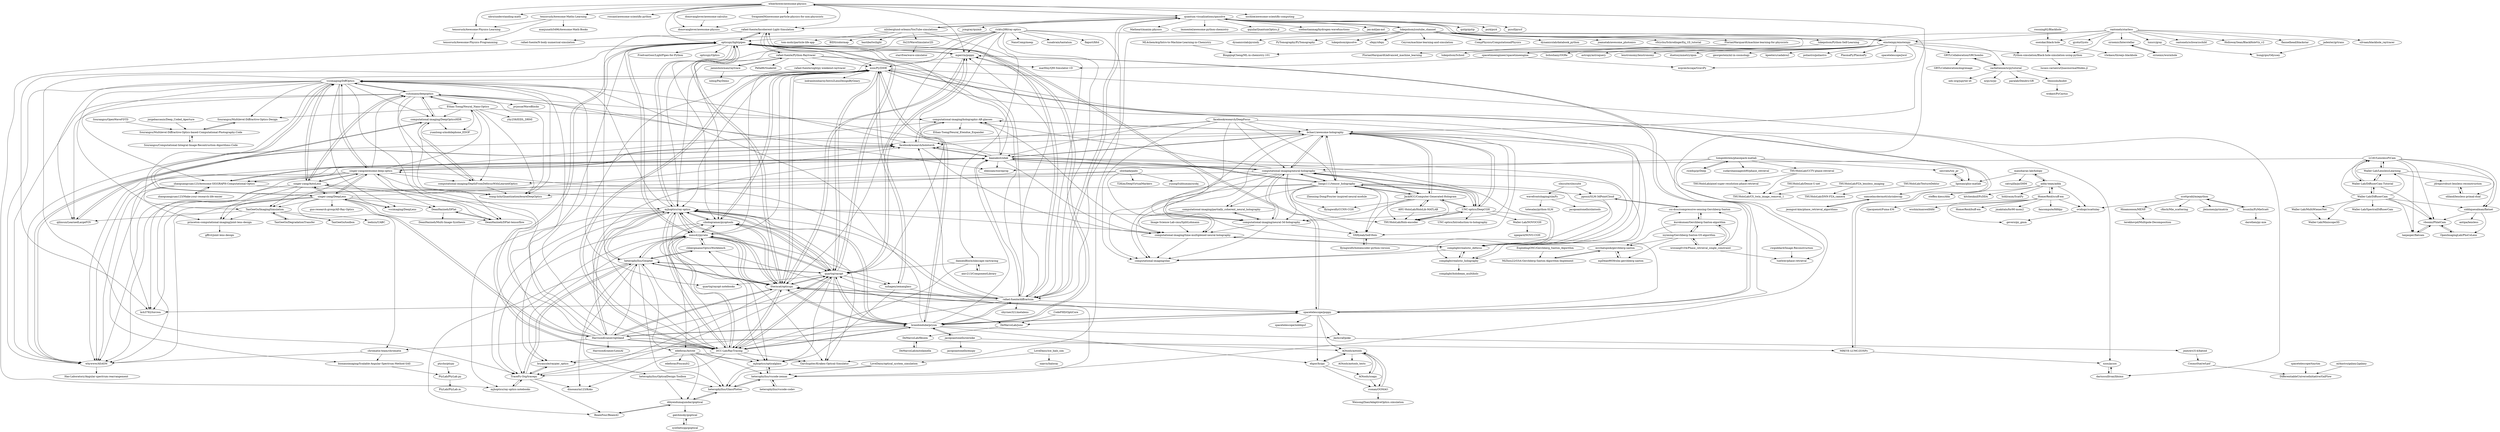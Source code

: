 digraph G {
"wbierbower/awesome-physics" -> "SwapneelM/awesome-particle-physics-for-non-physicists"
"wbierbower/awesome-physics" -> "nschloe/awesome-scientific-computing" ["e"=1]
"wbierbower/awesome-physics" -> "donovanglover/awesome-physics"
"wbierbower/awesome-physics" -> "quantum-visualizations/qmsolve"
"wbierbower/awesome-physics" -> "nbro/understanding-math" ["e"=1]
"wbierbower/awesome-physics" -> "opticspy/lightpipes"
"wbierbower/awesome-physics" -> "rossant/awesome-scientific-python"
"wbierbower/awesome-physics" -> "bchao1/awesome-holography"
"wbierbower/awesome-physics" -> "tensorush/Awesome-Maths-Learning"
"wbierbower/awesome-physics" -> "tensorush/Awesome-Physics-Learning"
"wbierbower/awesome-physics" -> "rafael-fuente/Incoherent-Light-Simulation"
"wbierbower/awesome-physics" -> "mperrin/poppy"
"Waller-Lab/LenslessLearning" -> "LCAV/LenslessPiCam"
"Waller-Lab/LenslessLearning" -> "siddiquesalman/flatnet"
"Waller-Lab/LenslessLearning" -> "jdrego/robust-lensless-reconstruction"
"Waller-Lab/LenslessLearning" -> "Waller-Lab/DiffuserCam-Tutorial"
"vsitzmann/deepoptics" -> "computational-imaging/DeepOpticsHDR"
"vsitzmann/deepoptics" -> "Ethan-Tseng/Neural_Nano-Optics"
"vsitzmann/deepoptics" -> "vccimaging/DiffOptics"
"vsitzmann/deepoptics" -> "computational-imaging/DepthFromDefocusWithLearnedOptics"
"vsitzmann/deepoptics" -> "wang-lizhi/QuantizationAwareDeepOptics"
"vsitzmann/deepoptics" -> "qilinsun/LearnedLargeFOV"
"vsitzmann/deepoptics" -> "DeanHazineh/DFlat-tensorflow"
"vsitzmann/deepoptics" -> "facebookresearch/holotorch"
"vsitzmann/deepoptics" -> "pvjosue/WaveBlocks"
"vsitzmann/deepoptics" -> "whywww/ASASM"
"vsitzmann/deepoptics" -> "ebezzam/waveprop"
"vsitzmann/deepoptics" -> "singer-yang/AutoLens"
"mjhoptics/ray-optics" -> "quartiq/rayopt"
"mjhoptics/ray-optics" -> "Sterncat/opticspy"
"mjhoptics/ray-optics" -> "brandondube/prysm"
"mjhoptics/ray-optics" -> "DCC-Lab/RayTracing"
"mjhoptics/ray-optics" -> "TracePy-Org/tracepy"
"mjhoptics/ray-optics" -> "mjhoptics/ray-optics-notebooks"
"mjhoptics/ray-optics" -> "HarrisonKramer/optiland"
"mjhoptics/ray-optics" -> "mess42/pyrate"
"mjhoptics/ray-optics" -> "opticspy/lightpipes"
"mjhoptics/ray-optics" -> "vccimaging/DiffOptics"
"mjhoptics/ray-optics" -> "bryancole/raypier_optics"
"mjhoptics/ray-optics" -> "heterophyllus/Geopter"
"mjhoptics/ray-optics" -> "Garchupiter/Kraken-Optical-Simulator"
"mjhoptics/ray-optics" -> "cihologramas/pyoptools"
"mjhoptics/ray-optics" -> "mjhoptics/opticalglass"
"Sourangsu/Multilevel-Diffractive-Optics-Design" -> "Sourangsu/Multilevel-Diffractive-Optics-based-Computational-Photography-Code"
"spacetelescope/poppy" -> "spacetelescope/webbpsf" ["e"=1]
"spacetelescope/poppy" -> "mperrin/poppy"
"spacetelescope/poppy" -> "opticspy/lightpipes"
"spacetelescope/poppy" -> "Sterncat/opticspy"
"spacetelescope/poppy" -> "brandondube/prysm"
"spacetelescope/poppy" -> "ehpor/hcipy"
"spacetelescope/poppy" -> "Jashcraf/poke"
"spacetelescope/poppy" -> "mjhoptics/ray-optics"
"spacetelescope/poppy" -> "AOtools/aotools"
"spacetelescope/poppy" -> "DeMarcoLab/juno"
"DCC-Lab/RayTracing" -> "quartiq/rayopt"
"DCC-Lab/RayTracing" -> "mjhoptics/ray-optics"
"DCC-Lab/RayTracing" -> "Sterncat/opticspy"
"DCC-Lab/RayTracing" -> "mess42/pyrate"
"DCC-Lab/RayTracing" -> "TracePy-Org/tracepy"
"DCC-Lab/RayTracing" -> "opticspy/lightpipes"
"DCC-Lab/RayTracing" -> "xzos/PyZDDE"
"DCC-Lab/RayTracing" -> "vccimaging/DiffOptics"
"DCC-Lab/RayTracing" -> "brandondube/prysm"
"DCC-Lab/RayTracing" -> "heterophyllus/Geopter"
"DCC-Lab/RayTracing" -> "Garchupiter/Kraken-Optical-Simulator"
"DCC-Lab/RayTracing" -> "mjhoptics/opticalglass"
"DCC-Lab/RayTracing" -> "kaanaksit/odak"
"DCC-Lab/RayTracing" -> "cihologramas/pyoptools"
"DCC-Lab/RayTracing" -> "bryancole/raypier_optics"
"SwapneelM/awesome-particle-physics-for-non-physicists" -> "donovanglover/awesome-physics"
"GRTLCollaboration/GRChombo" -> "GRTLCollaboration/engrenage" ["e"=1]
"GRTLCollaboration/GRChombo" -> "zachetienne/nrpytutorial"
"isyiming/Gerchberg-Saxton-GS-algorithm" -> "mvchalupnik/gerchberg-saxton"
"isyiming/Gerchberg-Saxton-GS-algorithm" -> "wxwang0104/Phase_retrieval_single_constraint"
"isyiming/Gerchberg-Saxton-GS-algorithm" -> "kurokuman/Gerchberg-Saxton-algorithm"
"isyiming/Gerchberg-Saxton-GS-algorithm" -> "mpDean9939/slm-gerchberg-saxton"
"isyiming/Gerchberg-Saxton-GS-algorithm" -> "csi-dcsc/compressive-sensing-Gerchberg-Saxton"
"tomgoldstein/phasepack-matlab" -> "necroen/toy_pr"
"tomgoldstein/phasepack-matlab" -> "ricedsp/prDeep"
"tomgoldstein/phasepack-matlab" -> "sudarshannagesh90/phase_retrieval"
"tomgoldstein/phasepack-matlab" -> "THUHoloLab/CCTV-phase-retrieval"
"tomgoldstein/phasepack-matlab" -> "liponan/ghio-matlab"
"tomgoldstein/phasepack-matlab" -> "computational-imaging/neural-holography"
"tomgoldstein/phasepack-matlab" -> "tuelwer/phase-retrieval"
"manoharan-lab/holopy" -> "adda-team/adda"
"manoharan-lab/holopy" -> "catrujilla/pyDHM"
"manoharan-lab/holopy" -> "liponan/ghio-matlab"
"brandondube/prysm" -> "mjhoptics/ray-optics"
"brandondube/prysm" -> "spacetelescope/poppy"
"brandondube/prysm" -> "quartiq/rayopt"
"brandondube/prysm" -> "bryancole/raypier_optics"
"brandondube/prysm" -> "Sterncat/opticspy"
"brandondube/prysm" -> "mperrin/poppy"
"brandondube/prysm" -> "xzos/PyZDDE"
"brandondube/prysm" -> "DCC-Lab/RayTracing"
"brandondube/prysm" -> "Jashcraf/poke"
"brandondube/prysm" -> "HarrisonKramer/optiland"
"brandondube/prysm" -> "rafael-fuente/diffractsim"
"brandondube/prysm" -> "jacopoantonello/zernike"
"brandondube/prysm" -> "kaanaksit/odak"
"brandondube/prysm" -> "vccimaging/DiffOptics"
"brandondube/prysm" -> "ehpor/hcipy"
"csi-dcsc/compressive-sensing-Gerchberg-Saxton" -> "ppozzi/SLM-3dPointCloud"
"csi-dcsc/compressive-sensing-Gerchberg-Saxton" -> "kurokuman/Gerchberg-Saxton-algorithm"
"LoveDaisy/ice_halo_sim" -> "naavis/haloray"
"LoveDaisy/ice_halo_sim" -> "LoveDaisy/optical_system_simulation"
"nzhagen/zemaxglass" -> "mjhoptics/opticalglass"
"nzhagen/zemaxglass" -> "heterophyllus/vscode-zemax"
"nzhagen/zemaxglass" -> "xzos/PyZDDE"
"dariussullivan/libzmx" -> "xzos/pyzos"
"facebookresearch/DeepFocus" -> "bchao1/awesome-holography"
"facebookresearch/DeepFocus" -> "computational-imaging/neural-3d-holography"
"facebookresearch/DeepFocus" -> "liangs111/tensor_holography"
"facebookresearch/DeepFocus" -> "computational-imaging/neural-holography"
"facebookresearch/DeepFocus" -> "complight/realistic_defocus"
"facebookresearch/DeepFocus" -> "computational-imaging/olas"
"facebookresearch/DeepFocus" -> "kaanaksit/odak"
"facebookresearch/DeepFocus" -> "facebookresearch/holotorch"
"HarrisonKramer/optiland" -> "mjhoptics/ray-optics"
"HarrisonKramer/optiland" -> "quartiq/rayopt"
"HarrisonKramer/optiland" -> "HarrisonKramer/LensAI"
"HarrisonKramer/optiland" -> "Sterncat/opticspy"
"HarrisonKramer/optiland" -> "singer-yang/DeepLens"
"HarrisonKramer/optiland" -> "brandondube/prysm"
"HarrisonKramer/optiland" -> "opticspy/lightpipes"
"HarrisonKramer/optiland" -> "Garchupiter/Kraken-Optical-Simulator"
"HarrisonKramer/optiland" -> "DCC-Lab/RayTracing"
"HarrisonKramer/optiland" -> "vccimaging/DiffOptics"
"HarrisonKramer/optiland" -> "singer-yang/AutoLens"
"HarrisonKramer/optiland" -> "MREYE-LUMC/ZOSPy"
"HarrisonKramer/optiland" -> "singer-yang/awesome-deep-optics"
"HarrisonKramer/optiland" -> "chromatix-team/chromatix"
"HarrisonKramer/optiland" -> "heterophyllus/Geopter"
"einsteinpy/einsteinpy" -> "kpeeters/cadabra2" ["e"=1]
"einsteinpy/einsteinpy" -> "zachetienne/nrpytutorial"
"einsteinpy/einsteinpy" -> "poliastro/poliastro" ["e"=1]
"einsteinpy/einsteinpy" -> "spacetimeengineer/spacetimeengine"
"einsteinpy/einsteinpy" -> "wojciechczaja/GraviPy"
"einsteinpy/einsteinpy" -> "PlasmaPy/PlasmaPy" ["e"=1]
"einsteinpy/einsteinpy" -> "GRTLCollaboration/GRChombo"
"einsteinpy/einsteinpy" -> "spacetelescope/jwst" ["e"=1]
"einsteinpy/einsteinpy" -> "bshoshany/OGRe" ["e"=1]
"einsteinpy/einsteinpy" -> "astropy/astroquery" ["e"=1]
"einsteinpy/einsteinpy" -> "quantum-visualizations/qmsolve"
"einsteinpy/einsteinpy" -> "Python-simulation/Black-hole-simulation-using-python"
"einsteinpy/einsteinpy" -> "lenstronomy/lenstronomy" ["e"=1]
"einsteinpy/einsteinpy" -> "duetosymmetry/qnm" ["e"=1]
"einsteinpy/einsteinpy" -> "georgestein/ml-in-cosmology" ["e"=1]
"TracePy-Org/tracepy" -> "bryancole/raypier_optics"
"TracePy-Org/tracepy" -> "BeamFour/Beam42"
"TracePy-Org/tracepy" -> "mjhoptics/ray-optics-notebooks"
"TracePy-Org/tracepy" -> "heterophyllus/Geopter"
"TracePy-Org/tracepy" -> "dinosauria123/Koko"
"Waller-Lab/DiffuserCam" -> "Waller-Lab/DiffuserCam-Tutorial"
"Waller-Lab/DiffuserCam" -> "Waller-Lab/LenslessLearning"
"Waller-Lab/DiffuserCam" -> "siddiquesalman/flatnet"
"Waller-Lab/DiffuserCam" -> "Waller-Lab/Miniscope3D"
"Waller-Lab/DiffuserCam" -> "Waller-Lab/SpectralDiffuserCam"
"Waller-Lab/DiffuserCam" -> "Waller-Lab/MultiWienerNet"
"Waller-Lab/DiffuserCam" -> "LCAV/LenslessPiCam"
"Waller-Lab/DiffuserCam" -> "vboomi/PhlatCam"
"Waller-Lab/DiffuserCam" -> "tanjasper/flatcam"
"wxwang0104/Phase_retrieval_single_constraint" -> "kurokuman/Gerchberg-Saxton-algorithm"
"wxwang0104/Phase_retrieval_single_constraint" -> "isyiming/Gerchberg-Saxton-GS-algorithm"
"wxwang0104/Phase_retrieval_single_constraint" -> "csi-dcsc/compressive-sensing-Gerchberg-Saxton"
"wxwang0104/Phase_retrieval_single_constraint" -> "tuelwer/phase-retrieval"
"ricedsp/prDeep" -> "tomgoldstein/phasepack-matlab"
"mjhoptics/ray-optics-notebooks" -> "TracePy-Org/tracepy"
"mjhoptics/opticalglass" -> "heterophyllus/vscode-zemax"
"mjhoptics/opticalglass" -> "heterophyllus/GlassPlotter"
"zachetienne/nrpytutorial" -> "GRTLCollaboration/GRChombo"
"zachetienne/nrpytutorial" -> "Sbozzolo/kuibit"
"zachetienne/nrpytutorial" -> "nrpy/nrpy"
"zachetienne/nrpytutorial" -> "paralab/Dendro-GR"
"zachetienne/nrpytutorial" -> "nds-org/jupyter-et"
"jacopoantonello/zernike" -> "jacopoantonello/enzpy"
"jacopoantonello/zernike" -> "AOtools/aotools"
"jacopoantonello/zernike" -> "brandondube/prysm"
"cwgoddard/Image-Reconstruction" -> "tuelwer/phase-retrieval"
"THUHoloLab/FZA_lensless_imaging" -> "THUHoloLab/DNN-FZA_camera"
"THUHoloLab/FZA_lensless_imaging" -> "THUHoloLab/CS_twin_image_removal_1"
"ehpor/hcipy" -> "AOtools/aotools"
"ehpor/hcipy" -> "AOtools/soapy"
"ehpor/hcipy" -> "rconan/OOMAO"
"CodeFHD/OptiCore" -> "DeMarcoLab/juno"
"kurokuman/Gerchberg-Saxton-algorithm" -> "csi-dcsc/compressive-sensing-Gerchberg-Saxton"
"kurokuman/Gerchberg-Saxton-algorithm" -> "wxwang0104/Phase_retrieval_single_constraint"
"kurokuman/Gerchberg-Saxton-algorithm" -> "mvchalupnik/gerchberg-saxton"
"kurokuman/Gerchberg-Saxton-algorithm" -> "isyiming/Gerchberg-Saxton-GS-algorithm"
"lukepolson/Python-Self-Learning" -> "lukepolson/School"
"Python-simulation/Black-hole-simulation-using-python" -> "lucass-carneiro/QuasinormalModes.jl"
"Waller-Lab/DiffuserCam-Tutorial" -> "Waller-Lab/DiffuserCam"
"Waller-Lab/DiffuserCam-Tutorial" -> "LCAV/LenslessPiCam"
"Waller-Lab/DiffuserCam-Tutorial" -> "vboomi/PhlatCam"
"Waller-Lab/DiffuserCam-Tutorial" -> "Waller-Lab/LenslessLearning"
"ml4astro/galaxy2galaxy" -> "DifferentiableUniverseInitiative/GalFlow"
"Sourangsu/OpenWaveFDTD" -> "Sourangsu/Multilevel-Diffractive-Optics-based-Computational-Photography-Code"
"Sourangsu/Computational-Integral-Image-Recontruction-Algorithms-Code" -> "Sourangsu/Multilevel-Diffractive-Optics-based-Computational-Photography-Code"
"spacetimeengineer/spacetimeengine" -> "wojciechczaja/GraviPy"
"spacetimeengineer/spacetimeengine" -> "marl0ny/QM-Simulator-1D" ["e"=1]
"THUHoloLab/TextureDeblur" -> "THUHoloLab/DNN-FZA_camera"
"mess42/pyrate" -> "quartiq/rayopt"
"mess42/pyrate" -> "Sterncat/opticspy"
"mess42/pyrate" -> "heterophyllus/Geopter"
"mess42/pyrate" -> "cihologramas/pyoptools"
"mess42/pyrate" -> "mjhoptics/ray-optics"
"mess42/pyrate" -> "DCC-Lab/RayTracing"
"mess42/pyrate" -> "chbergmann/OpticsWorkbench"
"mess42/pyrate" -> "nzhagen/zemaxglass"
"mess42/pyrate" -> "TracePy-Org/tracepy"
"mess42/pyrate" -> "edeforas/Astree"
"mess42/pyrate" -> "opticspy/lightpipes"
"mess42/pyrate" -> "Garchupiter/Kraken-Optical-Simulator"
"mess42/pyrate" -> "xzos/PyZDDE"
"mess42/pyrate" -> "bryancole/raypier_optics"
"mess42/pyrate" -> "mjhoptics/opticalglass"
"computational-imaging/DeepOpticsHDR" -> "vsitzmann/deepoptics"
"computational-imaging/DeepOpticsHDR" -> "computational-imaging/DepthFromDefocusWithLearnedOptics"
"computational-imaging/DeepOpticsHDR" -> "qilinsun/LearnedLargeFOV"
"computational-imaging/DeepOpticsHDR" -> "wang-lizhi/QuantizationAwareDeepOptics"
"computational-imaging/DeepOpticsHDR" -> "yuanlong-o/mobilephone_EDOF"
"FlorianMarquardt/machine-learning-for-physicists" -> "FlorianMarquardt/advanced_machine_learning"
"FlorianMarquardt/machine-learning-for-physicists" -> "BingqingCheng/ML-in-chemistry-101"
"sirxemic/Interstellar" -> "sirxemic/wormhole"
"rossning92/Blackhole" -> "oseiskar/black-hole"
"AHU-HoloLab/HoloLib-MATLAB" -> "JackHCC/Computer-Generated-Hologram"
"AHU-HoloLab/HoloLib-MATLAB" -> "THUHoloLab/Holo-encoder"
"rafael-fuente/Python-Raytracer" -> "jamesbowman/raytrace"
"rafael-fuente/Python-Raytracer" -> "rafael-fuente/Incoherent-Light-Simulation"
"rafael-fuente/Python-Raytracer" -> "rafael-fuente/sightpy-weekend-raytracer"
"rafael-fuente/Python-Raytracer" -> "rafael-fuente/diffractsim"
"rafael-fuente/Python-Raytracer" -> "Pella86/Snake4d"
"rafael-fuente/Python-Raytracer" -> "marl0ny/QM-Simulator-1D" ["e"=1]
"rafael-fuente/Python-Raytracer" -> "xzos/PyZDDE"
"rafael-fuente/Python-Raytracer" -> "mjhoptics/ray-optics"
"liponan/ghio-matlab" -> "necroen/toy_pr"
"liponan/ghio-matlab" -> "samuelmcdermott/shrinkwrap"
"UNC-optics/DeepCGH" -> "JackHCC/Computer-Generated-Hologram"
"UNC-optics/DeepCGH" -> "THUHoloLab/Holo-encoder"
"UNC-optics/DeepCGH" -> "computational-imaging/neural-holography"
"UNC-optics/DeepCGH" -> "bchao1/awesome-holography"
"UNC-optics/DeepCGH" -> "Waller-Lab/NOVOCGH"
"UNC-optics/DeepCGH" -> "computational-imaging/neural-3d-holography"
"UNC-optics/DeepCGH" -> "UNC-optics/Introduction-to-holography"
"UNC-optics/DeepCGH" -> "complight/realistic_holography"
"UNC-optics/DeepCGH" -> "liangs111/tensor_holography"
"qilinsun/LearnedLargeFOV" -> "computational-imaging/DeepOpticsHDR"
"HomerReid/scuff-em" -> "HomerReid/buff-em"
"HomerReid/scuff-em" -> "jmakitalo/for90-mom2"
"HomerReid/scuff-em" -> "ovidiopr/scattnlay"
"HomerReid/scuff-em" -> "fancompute/fdfdpy" ["e"=1]
"HomerReid/scuff-em" -> "adda-team/adda"
"HomerReid/scuff-em" -> "gevero/py_gmm"
"HomerReid/scuff-em" -> "Gjacquenot/Puma-EM" ["e"=1]
"HomerReid/scuff-em" -> "wsshin/maxwellfdfd" ["e"=1]
"heterophyllus/vscode-zemax" -> "heterophyllus/GlassPlotter"
"heterophyllus/vscode-zemax" -> "heterophyllus/vscode-codev"
"heterophyllus/vscode-zemax" -> "mjhoptics/opticalglass"
"THUHoloLab/Dense-U-net" -> "THUHoloLab/CS_twin_image_removal_1"
"ovidiopr/scattnlay" -> "gevero/py_gmm"
"TanGeeGo/ImagingSimulation" -> "TanGeeGo/DegradationTransfer"
"TanGeeGo/ImagingSimulation" -> "TanGeeGo/toolbox"
"TanGeeGo/ImagingSimulation" -> "qilinsun/LearnedLargeFOV"
"TanGeeGo/ImagingSimulation" -> "leehsiu/UABC"
"TanGeeGo/ImagingSimulation" -> "princeton-computational-imaging/joint-lens-design"
"Sterncat/opticspy" -> "quartiq/rayopt"
"Sterncat/opticspy" -> "mjhoptics/ray-optics"
"Sterncat/opticspy" -> "mess42/pyrate"
"Sterncat/opticspy" -> "opticspy/lightpipes"
"Sterncat/opticspy" -> "cihologramas/pyoptools"
"Sterncat/opticspy" -> "mperrin/poppy"
"Sterncat/opticspy" -> "DCC-Lab/RayTracing"
"Sterncat/opticspy" -> "spacetelescope/poppy"
"Sterncat/opticspy" -> "xzos/PyZDDE"
"Sterncat/opticspy" -> "heterophyllus/Geopter"
"Sterncat/opticspy" -> "brandondube/prysm"
"Sterncat/opticspy" -> "TracePy-Org/tracepy"
"Sterncat/opticspy" -> "HarrisonKramer/optiland"
"Sterncat/opticspy" -> "chbergmann/OpticsWorkbench"
"Sterncat/opticspy" -> "rafael-fuente/diffractsim"
"quartiq/rayopt" -> "mjhoptics/ray-optics"
"quartiq/rayopt" -> "Sterncat/opticspy"
"quartiq/rayopt" -> "cihologramas/pyoptools"
"quartiq/rayopt" -> "mess42/pyrate"
"quartiq/rayopt" -> "quartiq/rayopt-notebooks"
"quartiq/rayopt" -> "DCC-Lab/RayTracing"
"quartiq/rayopt" -> "xzos/PyZDDE"
"quartiq/rayopt" -> "TracePy-Org/tracepy"
"quartiq/rayopt" -> "mperrin/poppy"
"quartiq/rayopt" -> "nzhagen/zemaxglass"
"quartiq/rayopt" -> "opticspy/lightpipes"
"quartiq/rayopt" -> "heterophyllus/Geopter"
"quartiq/rayopt" -> "mjhoptics/opticalglass"
"quartiq/rayopt" -> "brandondube/prysm"
"quartiq/rayopt" -> "Garchupiter/Kraken-Optical-Simulator"
"Sbozzolo/kuibit" -> "wokast/PyCactus"
"amv213/ComponentLibrary" -> "damienBloch/inkscape-raytracing"
"spacetelescope/tinytim" -> "DifferentiableUniverseInitiative/GalFlow"
"AOtools/soapy" -> "AOtools/aotools"
"AOtools/soapy" -> "rconan/OOMAO"
"rafael-fuente/Incoherent-Light-Simulation" -> "rafael-fuente/diffractsim"
"rafael-fuente/Incoherent-Light-Simulation" -> "rafael-fuente/N-body-numerical-simulation"
"rafael-fuente/Incoherent-Light-Simulation" -> "opticspy/lightpipes"
"rafael-fuente/Incoherent-Light-Simulation" -> "rafael-fuente/Python-Raytracer"
"heterophyllus/OpticalDesign-Toolbox" -> "heterophyllus/GlassPlotter"
"heterophyllus/OpticalDesign-Toolbox" -> "dibyendumajumdar/goptical"
"DeMarcoLab/autolamella" -> "DeMarcoLab/fibsem"
"tanjasper/flatcam" -> "vboomi/PhlatCam"
"jorgebaccauis/Deep_Coded_Aperture" -> "Sourangsu/Multilevel-Diffractive-Optics-based-Computational-Photography-Code"
"ppozzi/SLM-3dPointCloud" -> "csi-dcsc/compressive-sensing-Gerchberg-Saxton"
"ppozzi/SLM-3dPointCloud" -> "computational-imaging/olas"
"siddiquesalman/flatnet" -> "vboomi/PhlatCam"
"siddiquesalman/flatnet" -> "OpenImagingLab/PhoCoLens"
"siddiquesalman/flatnet" -> "antipa/lensless"
"ptycho/ptypy" -> "PtyLab/PtyLab.py"
"heterophyllus/vscode-codev" -> "heterophyllus/vscode-zemax"
"LoveDaisy/optical_system_simulation" -> "heterophyllus/vscode-zemax"
"LoveDaisy/optical_system_simulation" -> "heterophyllus/GlassPlotter"
"dibyendumajumdar/goptical" -> "BeamFour/Beam42"
"dibyendumajumdar/goptical" -> "galchinsky/goptical"
"dibyendumajumdar/goptical" -> "heterophyllus/GlassPlotter"
"heterophyllus/GlassPlotter" -> "heterophyllus/vscode-zemax"
"heterophyllus/GlassPlotter" -> "dibyendumajumdar/goptical"
"lukepolson/youtube_channel" -> "quantum-visualizations/qmsolve"
"lukepolson/youtube_channel" -> "lukepolson/Python-Self-Learning"
"lukepolson/youtube_channel" -> "PyTomography/PyTomography" ["e"=1]
"lukepolson/youtube_channel" -> "lukepolson/qmsolve"
"lukepolson/youtube_channel" -> "sfepy/sfepy" ["e"=1]
"lukepolson/youtube_channel" -> "Ceyron/machine-learning-and-simulation" ["e"=1]
"lukepolson/youtube_channel" -> "rafael-fuente/diffractsim"
"lukepolson/youtube_channel" -> "CompPhysics/ComputationalPhysics" ["e"=1]
"lukepolson/youtube_channel" -> "FlorianMarquardt/machine-learning-for-physicists"
"lukepolson/youtube_channel" -> "dynamicslab/databook_python" ["e"=1]
"lukepolson/youtube_channel" -> "lukepolson/School"
"lukepolson/youtube_channel" -> "joamatab/awesome_photonics" ["e"=1]
"lukepolson/youtube_channel" -> "c0rychu/SchrodingerEq_1D_tutorial"
"lukepolson/youtube_channel" -> "dynamicslab/pysindy" ["e"=1]
"lukepolson/youtube_channel" -> "einsteinpy/einsteinpy"
"ML4chemArg/Intro-to-Machine-Learning-in-Chemistry" -> "BingqingCheng/ML-in-chemistry-101"
"rafael-fuente/diffractsim" -> "rafael-fuente/Incoherent-Light-Simulation"
"rafael-fuente/diffractsim" -> "brandondube/prysm"
"rafael-fuente/diffractsim" -> "quantum-visualizations/qmsolve"
"rafael-fuente/diffractsim" -> "mjhoptics/ray-optics"
"rafael-fuente/diffractsim" -> "Sterncat/opticspy"
"rafael-fuente/diffractsim" -> "opticspy/lightpipes"
"rafael-fuente/diffractsim" -> "kaanaksit/odak"
"rafael-fuente/diffractsim" -> "kch3782/torcwa" ["e"=1]
"rafael-fuente/diffractsim" -> "mperrin/poppy"
"rafael-fuente/diffractsim" -> "quartiq/rayopt"
"rafael-fuente/diffractsim" -> "DCC-Lab/RayTracing"
"rafael-fuente/diffractsim" -> "spacetelescope/poppy"
"rafael-fuente/diffractsim" -> "singer-yang/awesome-deep-optics"
"rafael-fuente/diffractsim" -> "facebookresearch/holotorch"
"rafael-fuente/diffractsim" -> "sbyrnes321/metalens" ["e"=1]
"rantonels/starless" -> "rantonels/schwarzschild"
"rantonels/starless" -> "oseiskar/black-hole"
"rantonels/starless" -> "einsteinpy/einsteinpy"
"rantonels/starless" -> "HollowaySean/BlackHoleViz_v2"
"rantonels/starless" -> "flannelhead/blackstar"
"rantonels/starless" -> "Python-simulation/Black-hole-simulation-using-python"
"rantonels/starless" -> "spacetimeengineer/spacetimeengine"
"rantonels/starless" -> "silvaan/blackhole_raytracer"
"rantonels/starless" -> "gyoto/Gyoto"
"rantonels/starless" -> "sirxemic/Interstellar"
"rantonels/starless" -> "luxsrc/gray"
"liangs111/tensor_holography" -> "computational-imaging/neural-holography"
"liangs111/tensor_holography" -> "computational-imaging/neural-3d-holography"
"liangs111/tensor_holography" -> "bchao1/awesome-holography"
"liangs111/tensor_holography" -> "UNC-optics/DeepCGH"
"liangs111/tensor_holography" -> "JackHCC/Computer-Generated-Hologram"
"liangs111/tensor_holography" -> "computational-imaging/olas"
"liangs111/tensor_holography" -> "computational-imaging/partially_coherent_neural_holography"
"liangs111/tensor_holography" -> "kaanaksit/odak"
"liangs111/tensor_holography" -> "THUHoloLab/Holo-encoder"
"liangs111/tensor_holography" -> "ppozzi/SLM-3dPointCloud"
"liangs111/tensor_holography" -> "Zhenxing-Dong/Fourier-inspired-neural-module"
"liangs111/tensor_holography" -> "SXHyeah/Self-Holo"
"liangs111/tensor_holography" -> "whywww/ASASM"
"liangs111/tensor_holography" -> "complight/realistic_defocus"
"liangs111/tensor_holography" -> "flyingwolfz/CCNN-CGH"
"bryancole/raypier_optics" -> "TracePy-Org/tracepy"
"tensorush/Awesome-Maths-Learning" -> "manjunath5496/Awesome-Math-Books" ["e"=1]
"tensorush/Awesome-Maths-Learning" -> "tensorush/Awesome-Physics-Learning"
"tensorush/Awesome-Maths-Learning" -> "tensorush/Awesome-Physics-Programming"
"quantum-visualizations/qmsolve" -> "rafael-fuente/diffractsim"
"quantum-visualizations/qmsolve" -> "qutip/qutip" ["e"=1]
"quantum-visualizations/qmsolve" -> "lukepolson/youtube_channel"
"quantum-visualizations/qmsolve" -> "rafael-fuente/Incoherent-Light-Simulation"
"quantum-visualizations/qmsolve" -> "wbierbower/awesome-physics"
"quantum-visualizations/qmsolve" -> "psi4/psi4" ["e"=1]
"quantum-visualizations/qmsolve" -> "pyscf/pyscf" ["e"=1]
"quantum-visualizations/qmsolve" -> "jcmgray/quimb" ["e"=1]
"quantum-visualizations/qmsolve" -> "einsteinpy/einsteinpy"
"quantum-visualizations/qmsolve" -> "nilsberglund-orleans/YouTube-simulations"
"quantum-visualizations/qmsolve" -> "Matheart/manim-physics" ["e"=1]
"quantum-visualizations/qmsolve" -> "lmmentel/awesome-python-chemistry" ["e"=1]
"quantum-visualizations/qmsolve" -> "qojulia/QuantumOptics.jl" ["e"=1]
"quantum-visualizations/qmsolve" -> "ssebastianmag/hydrogen-wavefunctions"
"quantum-visualizations/qmsolve" -> "jax-md/jax-md" ["e"=1]
"THUHoloLab/Holo-encoder" -> "UNC-optics/DeepCGH"
"flyingwolfz/holoencoder-python-version" -> "SXHyeah/Self-Holo"
"THUHoloLab/pixel-super-resolution-phase-retrieval" -> "THUHoloLab/CS_twin_image_removal_1"
"THUHoloLab/CCTV-phase-retrieval" -> "THUHoloLab/pixel-super-resolution-phase-retrieval"
"THUHoloLab/CCTV-phase-retrieval" -> "THUHoloLab/CS_twin_image_removal_1"
"kaanaksit/odak" -> "facebookresearch/holotorch"
"kaanaksit/odak" -> "computational-imaging/neural-holography"
"kaanaksit/odak" -> "complight/realistic_defocus"
"kaanaksit/odak" -> "bchao1/awesome-holography"
"kaanaksit/odak" -> "complight/realistic_holography"
"kaanaksit/odak" -> "zhaoguangyuan123/Awesome-SIGGRAPH-Computational-Optics"
"kaanaksit/odak" -> "ebezzam/waveprop"
"kaanaksit/odak" -> "computational-imaging/holographic-AR-glasses"
"kaanaksit/odak" -> "liangs111/tensor_holography"
"kaanaksit/odak" -> "computational-imaging/time-multiplexed-neural-holography"
"kaanaksit/odak" -> "vsitzmann/deepoptics"
"kaanaksit/odak" -> "computational-imaging/neural-3d-holography"
"kaanaksit/odak" -> "singer-yang/awesome-deep-optics"
"kaanaksit/odak" -> "whywww/ASASM"
"kaanaksit/odak" -> "kch3782/torcwa" ["e"=1]
"nilsberglund-orleans/YouTube-simulations" -> "0x23/WaveSimulator2D"
"nilsberglund-orleans/YouTube-simulations" -> "quantum-visualizations/qmsolve"
"nilsberglund-orleans/YouTube-simulations" -> "bastibe/twilight"
"nilsberglund-orleans/YouTube-simulations" -> "tom-mohr/particle-life-app" ["e"=1]
"nilsberglund-orleans/YouTube-simulations" -> "BIDS/colormap" ["e"=1]
"nilsberglund-orleans/YouTube-simulations" -> "rafael-fuente/diffractsim"
"heterophyllus/Geopter" -> "chbergmann/OpticsWorkbench"
"heterophyllus/Geopter" -> "TracePy-Org/tracepy"
"heterophyllus/Geopter" -> "dinosauria123/Koko"
"heterophyllus/Geopter" -> "mess42/pyrate"
"heterophyllus/Geopter" -> "heterophyllus/OpticalDesign-Toolbox"
"heterophyllus/Geopter" -> "edeforas/Astree"
"heterophyllus/Geopter" -> "BeamFour/Beam42"
"heterophyllus/Geopter" -> "heterophyllus/GlassPlotter"
"heterophyllus/Geopter" -> "quartiq/rayopt"
"heterophyllus/Geopter" -> "mjhoptics/ray-optics"
"heterophyllus/Geopter" -> "Sterncat/opticspy"
"damienBloch/inkscape-raytracing" -> "amv213/ComponentLibrary"
"damienBloch/inkscape-raytracing" -> "DCC-Lab/RayTracing"
"damienBloch/inkscape-raytracing" -> "quartiq/rayopt"
"tensorush/Awesome-Physics-Learning" -> "tensorush/Awesome-Physics-Programming"
"Waller-Lab/MultiWienerNet" -> "Waller-Lab/Miniscope3D"
"chbergmann/OpticsWorkbench" -> "heterophyllus/Geopter"
"chbergmann/OpticsWorkbench" -> "mess42/pyrate"
"chbergmann/OpticsWorkbench" -> "DeMarcoLab/juno"
"Hinamoooon/MENP" -> "terekhovpd/Multipole-Decomposition"
"TanGeeGo/DegradationTransfer" -> "TanGeeGo/ImagingSimulation"
"computational-imaging/neural-holography" -> "computational-imaging/neural-3d-holography"
"computational-imaging/neural-holography" -> "liangs111/tensor_holography"
"computational-imaging/neural-holography" -> "bchao1/awesome-holography"
"computational-imaging/neural-holography" -> "UNC-optics/DeepCGH"
"computational-imaging/neural-holography" -> "computational-imaging/partially_coherent_neural_holography"
"computational-imaging/neural-holography" -> "kaanaksit/odak"
"computational-imaging/neural-holography" -> "THUHoloLab/Holo-encoder"
"computational-imaging/neural-holography" -> "facebookresearch/holotorch"
"computational-imaging/neural-holography" -> "SXHyeah/Self-Holo"
"computational-imaging/neural-holography" -> "JackHCC/Computer-Generated-Hologram"
"computational-imaging/neural-holography" -> "computational-imaging/olas"
"computational-imaging/neural-holography" -> "computational-imaging/time-multiplexed-neural-holography"
"computational-imaging/neural-holography" -> "whywww/ASASM"
"computational-imaging/neural-holography" -> "computational-imaging/holographic-AR-glasses"
"computational-imaging/neural-holography" -> "complight/realistic_defocus"
"complight/realistic_holography" -> "complight/realistic_defocus"
"complight/realistic_holography" -> "complight/holobeam_multiholo"
"Sourangsu/Multilevel-Diffractive-Optics-based-Computational-Photography-Code" -> "Sourangsu/Multilevel-Diffractive-Optics-Design"
"Sourangsu/Multilevel-Diffractive-Optics-based-Computational-Photography-Code" -> "Sourangsu/Computational-Integral-Image-Recontruction-Algorithms-Code"
"donovanglover/awesome-calculus" -> "donovanglover/awesome-physics"
"mvchalupnik/gerchberg-saxton" -> "MiZhou22/GSA-Gerchberg-Saxton-Algorithm-Implement"
"mvchalupnik/gerchberg-saxton" -> "mpDean9939/slm-gerchberg-saxton"
"computational-imaging/DepthFromDefocusWithLearnedOptics" -> "wang-lizhi/QuantizationAwareDeepOptics"
"computational-imaging/DepthFromDefocusWithLearnedOptics" -> "computational-imaging/DeepOpticsHDR"
"computational-imaging/partially_coherent_neural_holography" -> "computational-imaging/neural-3d-holography"
"computational-imaging/partially_coherent_neural_holography" -> "computational-imaging/olas"
"cihologramas/pyoptools" -> "quartiq/rayopt"
"cihologramas/pyoptools" -> "TracePy-Org/tracepy"
"cihologramas/pyoptools" -> "mess42/pyrate"
"cihologramas/pyoptools" -> "Sterncat/opticspy"
"cihologramas/pyoptools" -> "xzos/PyZDDE"
"cihologramas/pyoptools" -> "mjhoptics/ray-optics"
"CosmoStat/wf-psf" -> "DifferentiableUniverseInitiative/GalFlow"
"BeamFour/Beam42" -> "dibyendumajumdar/goptical"
"Ethan-Tseng/Neural_Nano-Optics" -> "wang-lizhi/QuantizationAwareDeepOptics"
"Ethan-Tseng/Neural_Nano-Optics" -> "vsitzmann/deepoptics"
"Ethan-Tseng/Neural_Nano-Optics" -> "computational-imaging/DeepOpticsHDR"
"Ethan-Tseng/Neural_Nano-Optics" -> "computational-imaging/DepthFromDefocusWithLearnedOptics"
"Ethan-Tseng/Neural_Nano-Optics" -> "computational-imaging/holographic-AR-glasses"
"Ethan-Tseng/Neural_Nano-Optics" -> "yhy258/EIDL_DRMI"
"Ethan-Tseng/Neural_Nano-Optics" -> "yuanlong-o/mobilephone_EDOF"
"Ethan-Tseng/Neural_Nano-Optics" -> "Sourangsu/Multilevel-Diffractive-Optics-Design"
"oseiskar/black-hole" -> "vlwkaos/threejs-blackhole"
"oseiskar/black-hole" -> "Python-simulation/Black-hole-simulation-using-python"
"adda-team/adda" -> "manoharan-lab/holopy"
"adda-team/adda" -> "steffen-kiess/dda"
"adda-team/adda" -> "HomerReid/scuff-em"
"adda-team/adda" -> "kitchenknif/PyDDA"
"adda-team/adda" -> "hohlraum/ScatPy"
"adda-team/adda" -> "ovidiopr/scattnlay"
"bchao1/awesome-holography" -> "computational-imaging/neural-holography"
"bchao1/awesome-holography" -> "computational-imaging/neural-3d-holography"
"bchao1/awesome-holography" -> "JackHCC/Computer-Generated-Hologram"
"bchao1/awesome-holography" -> "complight/realistic_defocus"
"bchao1/awesome-holography" -> "whywww/ASASM"
"bchao1/awesome-holography" -> "UNC-optics/DeepCGH"
"bchao1/awesome-holography" -> "computational-imaging/holographic-AR-glasses"
"bchao1/awesome-holography" -> "computational-imaging/time-multiplexed-neural-holography"
"bchao1/awesome-holography" -> "complight/realistic_holography"
"bchao1/awesome-holography" -> "kaanaksit/odak"
"bchao1/awesome-holography" -> "facebookresearch/holotorch"
"bchao1/awesome-holography" -> "liangs111/tensor_holography"
"bchao1/awesome-holography" -> "THUHoloLab/Holo-encoder"
"bchao1/awesome-holography" -> "SXHyeah/Self-Holo"
"JackHCC/Computer-Generated-Hologram" -> "UNC-optics/DeepCGH"
"JackHCC/Computer-Generated-Hologram" -> "bchao1/awesome-holography"
"JackHCC/Computer-Generated-Hologram" -> "THUHoloLab/Holo-encoder"
"JackHCC/Computer-Generated-Hologram" -> "AHU-HoloLab/HoloLib-MATLAB"
"JackHCC/Computer-Generated-Hologram" -> "computational-imaging/neural-holography"
"JackHCC/Computer-Generated-Hologram" -> "flyingwolfz/CCNN-CGH"
"JackHCC/Computer-Generated-Hologram" -> "liangs111/tensor_holography"
"JackHCC/Computer-Generated-Hologram" -> "SXHyeah/Self-Holo"
"JackHCC/Computer-Generated-Hologram" -> "computational-imaging/neural-3d-holography"
"MREYE-LUMC/ZOSPy" -> "xzos/pyzos"
"MREYE-LUMC/ZOSPy" -> "xzos/PyZDDE"
"computational-imaging/neural-3d-holography" -> "computational-imaging/partially_coherent_neural_holography"
"computational-imaging/neural-3d-holography" -> "computational-imaging/olas"
"computational-imaging/neural-3d-holography" -> "computational-imaging/neural-holography"
"computational-imaging/neural-3d-holography" -> "computational-imaging/time-multiplexed-neural-holography"
"computational-imaging/neural-3d-holography" -> "SXHyeah/Self-Holo"
"vccimaging/DiffOptics" -> "singer-yang/awesome-deep-optics"
"vccimaging/DiffOptics" -> "princeton-computational-imaging/joint-lens-design"
"vccimaging/DiffOptics" -> "singer-yang/AutoLens"
"vccimaging/DiffOptics" -> "singer-yang/DeepLens"
"vccimaging/DiffOptics" -> "vsitzmann/deepoptics"
"vccimaging/DiffOptics" -> "vccimaging/DeepLens"
"vccimaging/DiffOptics" -> "whywww/ASASM"
"vccimaging/DiffOptics" -> "facebookresearch/holotorch"
"vccimaging/DiffOptics" -> "TanGeeGo/ImagingSimulation"
"vccimaging/DiffOptics" -> "wang-lizhi/QuantizationAwareDeepOptics"
"vccimaging/DiffOptics" -> "qilinsun/LearnedLargeFOV"
"vccimaging/DiffOptics" -> "DeanHazineh/DFlat-tensorflow"
"vccimaging/DiffOptics" -> "computational-imaging/DeepOpticsHDR"
"vccimaging/DiffOptics" -> "zhaoguangyuan123/Awesome-SIGGRAPH-Computational-Optics"
"vccimaging/DiffOptics" -> "Sourangsu/Multilevel-Diffractive-Optics-Design"
"mperrin/poppy" -> "opticspy/lightpipes"
"mperrin/poppy" -> "spacetelescope/poppy"
"mperrin/poppy" -> "quartiq/rayopt"
"mperrin/poppy" -> "Sterncat/opticspy"
"mperrin/poppy" -> "brandondube/prysm"
"mperrin/poppy" -> "xzos/PyZDDE"
"complight/realistic_defocus" -> "computational-imaging/time-multiplexed-neural-holography"
"complight/realistic_defocus" -> "computational-imaging/olas"
"complight/realistic_defocus" -> "complight/realistic_holography"
"LCAV/LenslessPiCam" -> "vboomi/PhlatCam"
"LCAV/LenslessPiCam" -> "Waller-Lab/LenslessLearning"
"LCAV/LenslessPiCam" -> "ebezzam/waveprop"
"LCAV/LenslessPiCam" -> "siddiquesalman/flatnet"
"LCAV/LenslessPiCam" -> "tanjasper/flatcam"
"LCAV/LenslessPiCam" -> "Waller-Lab/DiffuserCam-Tutorial"
"LCAV/LenslessPiCam" -> "oliland/lensless-primal-dual"
"zhaoguangyuan123/Awesome-SIGGRAPH-Computational-Optics" -> "zhaoguangyuan123/Make-your-research-life-easier"
"zhaoguangyuan123/Awesome-SIGGRAPH-Computational-Optics" -> "whywww/ASASM"
"zhaoguangyuan123/Awesome-SIGGRAPH-Computational-Optics" -> "facebookresearch/holotorch"
"zhaoguangyuan123/Awesome-SIGGRAPH-Computational-Optics" -> "computational-imaging/time-multiplexed-neural-holography"
"zhaoguangyuan123/Awesome-SIGGRAPH-Computational-Optics" -> "bionanoimaging/Scalable-Angular-Spectrum-Method-SAS"
"MiZhou22/GSA-Gerchberg-Saxton-Algorithm-Implement" -> "mvchalupnik/gerchberg-saxton"
"shwbaek/pado" -> "wang-lizhi/QuantizationAwareDeepOptics"
"shwbaek/pado" -> "computational-imaging/DepthFromDefocusWithLearnedOptics"
"shwbaek/pado" -> "T2Kim/DeepVirtualMarkers" ["e"=1]
"shwbaek/pado" -> "ycjungSubhuman/cyobj" ["e"=1]
"shwbaek/pado" -> "computational-imaging/time-multiplexed-neural-holography"
"DeMarcoLab/juno" -> "DeMarcoLab/fibsem"
"zhaoguangyuan123/Make-your-research-life-easier" -> "zhaoguangyuan123/Awesome-SIGGRAPH-Computational-Optics"
"jadexter/grtrans" -> "hungyipu/Odyssey"
"samuelmcdermott/shrinkwrap" -> "jeongsol-kim/phase_retrieval_algorithms"
"sirxemic/wormhole" -> "sirxemic/Interstellar"
"jdrego/robust-lensless-reconstruction" -> "oliland/lensless-primal-dual"
"ricktu288/ray-optics" -> "mjhoptics/ray-optics"
"ricktu288/ray-optics" -> "Sterncat/opticspy"
"ricktu288/ray-optics" -> "rafael-fuente/diffractsim"
"ricktu288/ray-optics" -> "opticspy/lightpipes"
"ricktu288/ray-optics" -> "mess42/pyrate"
"ricktu288/ray-optics" -> "DCC-Lab/RayTracing"
"ricktu288/ray-optics" -> "quartiq/rayopt"
"ricktu288/ray-optics" -> "NanoComp/meep" ["e"=1]
"ricktu288/ray-optics" -> "damienBloch/inkscape-raytracing"
"ricktu288/ray-optics" -> "Garchupiter/Kraken-Optical-Simulator"
"ricktu288/ray-optics" -> "spacetelescope/poppy"
"ricktu288/ray-optics" -> "cihologramas/pyoptools"
"ricktu288/ray-optics" -> "tunabrain/tantalum" ["e"=1]
"ricktu288/ray-optics" -> "mperrin/poppy"
"ricktu288/ray-optics" -> "flaport/fdtd" ["e"=1]
"singer-yang/DeepLens" -> "singer-yang/awesome-deep-optics"
"singer-yang/DeepLens" -> "singer-yang/AutoLens"
"singer-yang/DeepLens" -> "vccimaging/DiffOptics"
"singer-yang/DeepLens" -> "whywww/ASASM"
"singer-yang/DeepLens" -> "princeton-computational-imaging/joint-lens-design"
"singer-yang/DeepLens" -> "facebookresearch/holotorch"
"singer-yang/DeepLens" -> "HarrisonKramer/optiland"
"singer-yang/DeepLens" -> "chromatix-team/chromatix"
"singer-yang/DeepLens" -> "mjhoptics/ray-optics"
"singer-yang/DeepLens" -> "guo-research-group/AD-Ray-Optics"
"singer-yang/DeepLens" -> "TanGeeGo/ImagingSimulation"
"singer-yang/DeepLens" -> "DeanHazineh/DFlat-tensorflow"
"singer-yang/DeepLens" -> "vccimaging/DeepLens"
"singer-yang/DeepLens" -> "kch3782/torcwa" ["e"=1]
"singer-yang/DeepLens" -> "DeanHazineh/DFlat"
"jeongsol-kim/phase_retrieval_algorithms" -> "samuelmcdermott/shrinkwrap"
"slmsuite/slmsuite" -> "ppozzi/SLM-3dPointCloud"
"slmsuite/slmsuite" -> "wavefrontshaping/slmPy"
"singer-yang/awesome-deep-optics" -> "singer-yang/DeepLens"
"singer-yang/awesome-deep-optics" -> "singer-yang/AutoLens"
"singer-yang/awesome-deep-optics" -> "vccimaging/DiffOptics"
"singer-yang/awesome-deep-optics" -> "TanGeeGo/ImagingSimulation"
"singer-yang/awesome-deep-optics" -> "facebookresearch/holotorch"
"singer-yang/awesome-deep-optics" -> "zhaoguangyuan123/Awesome-SIGGRAPH-Computational-Optics"
"singer-yang/awesome-deep-optics" -> "vsitzmann/deepoptics"
"singer-yang/awesome-deep-optics" -> "whywww/ASASM"
"singer-yang/awesome-deep-optics" -> "Ethan-Tseng/Neural_Nano-Optics"
"singer-yang/awesome-deep-optics" -> "kch3782/torcwa" ["e"=1]
"singer-yang/awesome-deep-optics" -> "wang-lizhi/QuantizationAwareDeepOptics"
"singer-yang/awesome-deep-optics" -> "computational-imaging/holographic-AR-glasses"
"singer-yang/awesome-deep-optics" -> "kaanaksit/odak"
"singer-yang/awesome-deep-optics" -> "DeanHazineh/DFlat"
"singer-yang/awesome-deep-optics" -> "computational-imaging/DepthFromDefocusWithLearnedOptics"
"xzos/pyzos" -> "dariussullivan/libzmx"
"Image-Science-Lab-cmu/SplitLohmann" -> "computational-imaging/time-multiplexed-neural-holography"
"galchinsky/goptical" -> "syntheticpp/goptical"
"Jashcraf/poke" -> "jmeyers314/batoid"
"rconan/OOMAO" -> "WeisongZhao/AdaptiveOptics.simulation"
"rconan/OOMAO" -> "AOtools/aotools"
"AOtools/aotools" -> "AOtools/soapy"
"AOtools/aotools" -> "rconan/OOMAO"
"AOtools/aotools" -> "AOtools/aotools_tests"
"AOtools/aotools" -> "ehpor/hcipy"
"DeanHazineh/DFlat-tensorflow" -> "DeanHazineh/DFlat"
"mpDean9939/slm-gerchberg-saxton" -> "mvchalupnik/gerchberg-saxton"
"DeMarcoLab/fibsem" -> "DeMarcoLab/autolamella"
"chromatix-team/chromatix" -> "whywww/ASASM"
"chromatix-team/chromatix" -> "bionanoimaging/Scalable-Angular-Spectrum-Method-SAS"
"PtyLab/PtyLab.py" -> "PtyLab/PtyLab.m"
"SXHyeah/Self-Holo" -> "flyingwolfz/holoencoder-python-version"
"ExplodingONC/Gerchberg_Saxton_Algorithm" -> "MiZhou22/GSA-Gerchberg-Saxton-Algorithm-Implement"
"facebookresearch/holotorch" -> "whywww/ASASM"
"facebookresearch/holotorch" -> "kaanaksit/odak"
"facebookresearch/holotorch" -> "zhaoguangyuan123/Awesome-SIGGRAPH-Computational-Optics"
"facebookresearch/holotorch" -> "computational-imaging/holographic-AR-glasses"
"facebookresearch/holotorch" -> "computational-imaging/time-multiplexed-neural-holography"
"edeforas/Astree" -> "mjhoptics/opticalglass"
"edeforas/Astree" -> "edeforas/Foucault2"
"edeforas/Astree" -> "heterophyllus/GlassPlotter"
"edeforas/Astree" -> "dibyendumajumdar/goptical"
"edeforas/Astree" -> "heterophyllus/vscode-zemax"
"edeforas/Astree" -> "dinosauria123/Koko"
"bionanoimaging/Scalable-Angular-Spectrum-Method-SAS" -> "PtyLab/PtyLab.py"
"oliland/lensless-primal-dual" -> "jdrego/robust-lensless-reconstruction"
"jamesbowman/raytrace" -> "rafael-fuente/Python-Raytracer"
"jamesbowman/raytrace" -> "iuhxq/PayDemo" ["e"=1]
"necroen/toy_pr" -> "liponan/ghio-matlab"
"wavefrontshaping/slmPy" -> "totesalaz/python-SLM"
"wavefrontshaping/slmPy" -> "jacopoantonello/slmtools"
"singer-yang/AutoLens" -> "singer-yang/awesome-deep-optics"
"singer-yang/AutoLens" -> "singer-yang/DeepLens"
"singer-yang/AutoLens" -> "vccimaging/DiffOptics"
"singer-yang/AutoLens" -> "princeton-computational-imaging/joint-lens-design"
"singer-yang/AutoLens" -> "whywww/ASASM"
"singer-yang/AutoLens" -> "vsitzmann/deepoptics"
"singer-yang/AutoLens" -> "DeanHazineh/DFlat-tensorflow"
"singer-yang/AutoLens" -> "vccimaging/DeepLens"
"singer-yang/AutoLens" -> "TanGeeGo/ImagingSimulation"
"whywww/ASASM" -> "facebookresearch/holotorch"
"whywww/ASASM" -> "Hao-Laboratory/Angular-spectrum-rearrangement"
"princeton-computational-imaging/joint-lens-design" -> "gffrct/joint-lens-design"
"DeanHazineh/DFlat" -> "DeanHazineh/DFlat-tensorflow"
"DeanHazineh/DFlat" -> "DeanHazineh/Multi-Image-Synthesis"
"computational-imaging/time-multiplexed-neural-holography" -> "complight/realistic_defocus"
"computational-imaging/time-multiplexed-neural-holography" -> "computational-imaging/olas"
"vboomi/PhlatCam" -> "tanjasper/flatcam"
"vboomi/PhlatCam" -> "OpenImagingLab/PhoCoLens"
"0x23/WaveSimulator2D" -> "starrfree/wave-simulator"
"computational-imaging/holographic-AR-glasses" -> "bchao1/awesome-holography"
"computational-imaging/holographic-AR-glasses" -> "computational-imaging/time-multiplexed-neural-holography"
"computational-imaging/holographic-AR-glasses" -> "Ethan-Tseng/Neural_Etendue_Expander"
"computational-imaging/holographic-AR-glasses" -> "facebookresearch/holotorch"
"opticspy/lightpipes" -> "mperrin/poppy"
"opticspy/lightpipes" -> "Sterncat/opticspy"
"opticspy/lightpipes" -> "spacetelescope/poppy"
"opticspy/lightpipes" -> "quartiq/rayopt"
"opticspy/lightpipes" -> "mjhoptics/ray-optics"
"opticspy/lightpipes" -> "DCC-Lab/RayTracing"
"opticspy/lightpipes" -> "FredvanGoor/LightPipes-for-Python"
"opticspy/lightpipes" -> "opticspy/Optics"
"opticspy/lightpipes" -> "mess42/pyrate"
"opticspy/lightpipes" -> "kch3782/torcwa" ["e"=1]
"opticspy/lightpipes" -> "xzos/PyZDDE"
"opticspy/lightpipes" -> "kaanaksit/odak"
"opticspy/lightpipes" -> "mjhoptics/ray-optics-notebooks"
"opticspy/lightpipes" -> "rafael-fuente/Incoherent-Light-Simulation"
"opticspy/lightpipes" -> "cihologramas/pyoptools"
"jmeyers314/batoid" -> "CosmoStat/wf-psf"
"syntheticpp/goptical" -> "galchinsky/goptical"
"OpenImagingLab/PhoCoLens" -> "vboomi/PhlatCam"
"luxsrc/gray" -> "hungyipu/Odyssey"
"scottprahl/miepython" -> "bsumlin/PyMieScatt"
"scottprahl/miepython" -> "ovidiopr/scattnlay"
"scottprahl/miepython" -> "cfinch/Mie_scattering"
"scottprahl/miepython" -> "Hinamoooon/MENP"
"scottprahl/miepython" -> "jleinonen/pytmatrix" ["e"=1]
"xzos/PyZDDE" -> "nzhagen/zemaxglass"
"xzos/PyZDDE" -> "quartiq/rayopt"
"xzos/PyZDDE" -> "MREYE-LUMC/ZOSPy"
"xzos/PyZDDE" -> "xzos/pyzos"
"xzos/PyZDDE" -> "quartiq/rayopt-notebooks"
"xzos/PyZDDE" -> "heterophyllus/vscode-zemax"
"xzos/PyZDDE" -> "Sterncat/opticspy"
"xzos/PyZDDE" -> "dariussullivan/libzmx"
"xzos/PyZDDE" -> "indranilsinharoy/Intro2LensDesignByGeary"
"xzos/PyZDDE" -> "cihologramas/pyoptools"
"xzos/PyZDDE" -> "DCC-Lab/RayTracing"
"xzos/PyZDDE" -> "TracePy-Org/tracepy"
"xzos/PyZDDE" -> "mjhoptics/ray-optics"
"xzos/PyZDDE" -> "vccimaging/DiffOptics"
"xzos/PyZDDE" -> "brandondube/prysm"
"bsumlin/PyMieScatt" -> "scottprahl/miepython"
"bsumlin/PyMieScatt" -> "darothen/py-mie"
"Waller-Lab/NOVOCGH" -> "npegard/NOVO-CGH"
"wbierbower/awesome-physics" ["l"="33.986,-4.693"]
"SwapneelM/awesome-particle-physics-for-non-physicists" ["l"="33.969,-4.642"]
"nschloe/awesome-scientific-computing" ["l"="62.776,0.298"]
"donovanglover/awesome-physics" ["l"="33.969,-4.621"]
"quantum-visualizations/qmsolve" ["l"="33.975,-4.847"]
"nbro/understanding-math" ["l"="26.311,-26.231"]
"opticspy/lightpipes" ["l"="33.979,-4.747"]
"rossant/awesome-scientific-python" ["l"="33.982,-4.597"]
"bchao1/awesome-holography" ["l"="34.097,-4.678"]
"tensorush/Awesome-Maths-Learning" ["l"="33.939,-4.614"]
"tensorush/Awesome-Physics-Learning" ["l"="33.941,-4.637"]
"rafael-fuente/Incoherent-Light-Simulation" ["l"="33.962,-4.792"]
"mperrin/poppy" ["l"="33.975,-4.723"]
"Waller-Lab/LenslessLearning" ["l"="34.294,-4.809"]
"LCAV/LenslessPiCam" ["l"="34.275,-4.788"]
"siddiquesalman/flatnet" ["l"="34.316,-4.786"]
"jdrego/robust-lensless-reconstruction" ["l"="34.285,-4.829"]
"Waller-Lab/DiffuserCam-Tutorial" ["l"="34.298,-4.793"]
"vsitzmann/deepoptics" ["l"="34.097,-4.757"]
"computational-imaging/DeepOpticsHDR" ["l"="34.108,-4.769"]
"Ethan-Tseng/Neural_Nano-Optics" ["l"="34.124,-4.767"]
"vccimaging/DiffOptics" ["l"="34.053,-4.755"]
"computational-imaging/DepthFromDefocusWithLearnedOptics" ["l"="34.122,-4.751"]
"wang-lizhi/QuantizationAwareDeepOptics" ["l"="34.108,-4.75"]
"qilinsun/LearnedLargeFOV" ["l"="34.09,-4.778"]
"DeanHazineh/DFlat-tensorflow" ["l"="34.075,-4.783"]
"facebookresearch/holotorch" ["l"="34.078,-4.724"]
"pvjosue/WaveBlocks" ["l"="34.148,-4.768"]
"whywww/ASASM" ["l"="34.09,-4.723"]
"ebezzam/waveprop" ["l"="34.165,-4.752"]
"singer-yang/AutoLens" ["l"="34.066,-4.769"]
"mjhoptics/ray-optics" ["l"="33.964,-4.759"]
"quartiq/rayopt" ["l"="33.946,-4.735"]
"Sterncat/opticspy" ["l"="33.956,-4.747"]
"brandondube/prysm" ["l"="33.99,-4.723"]
"DCC-Lab/RayTracing" ["l"="33.966,-4.734"]
"TracePy-Org/tracepy" ["l"="33.921,-4.747"]
"mjhoptics/ray-optics-notebooks" ["l"="33.938,-4.775"]
"HarrisonKramer/optiland" ["l"="34.003,-4.744"]
"mess42/pyrate" ["l"="33.932,-4.745"]
"bryancole/raypier_optics" ["l"="33.931,-4.73"]
"heterophyllus/Geopter" ["l"="33.921,-4.758"]
"Garchupiter/Kraken-Optical-Simulator" ["l"="33.959,-4.718"]
"cihologramas/pyoptools" ["l"="33.941,-4.758"]
"mjhoptics/opticalglass" ["l"="33.91,-4.737"]
"Sourangsu/Multilevel-Diffractive-Optics-Design" ["l"="34.127,-4.796"]
"Sourangsu/Multilevel-Diffractive-Optics-based-Computational-Photography-Code" ["l"="34.161,-4.816"]
"spacetelescope/poppy" ["l"="33.968,-4.709"]
"spacetelescope/webbpsf" ["l"="20.316,14.946"]
"ehpor/hcipy" ["l"="34,-4.658"]
"Jashcraf/poke" ["l"="33.949,-4.666"]
"AOtools/aotools" ["l"="34.013,-4.641"]
"DeMarcoLab/juno" ["l"="33.87,-4.769"]
"xzos/PyZDDE" ["l"="33.946,-4.723"]
"kaanaksit/odak" ["l"="34.078,-4.706"]
"GRTLCollaboration/GRChombo" ["l"="33.959,-5.008"]
"GRTLCollaboration/engrenage" ["l"="5.138,-39.048"]
"zachetienne/nrpytutorial" ["l"="33.972,-5.029"]
"isyiming/Gerchberg-Saxton-GS-algorithm" ["l"="34.222,-4.532"]
"mvchalupnik/gerchberg-saxton" ["l"="34.22,-4.509"]
"wxwang0104/Phase_retrieval_single_constraint" ["l"="34.226,-4.552"]
"kurokuman/Gerchberg-Saxton-algorithm" ["l"="34.207,-4.54"]
"mpDean9939/slm-gerchberg-saxton" ["l"="34.236,-4.512"]
"csi-dcsc/compressive-sensing-Gerchberg-Saxton" ["l"="34.196,-4.563"]
"tomgoldstein/phasepack-matlab" ["l"="34.273,-4.596"]
"necroen/toy_pr" ["l"="34.322,-4.586"]
"ricedsp/prDeep" ["l"="34.291,-4.611"]
"sudarshannagesh90/phase_retrieval" ["l"="34.292,-4.581"]
"THUHoloLab/CCTV-phase-retrieval" ["l"="34.309,-4.546"]
"liponan/ghio-matlab" ["l"="34.348,-4.577"]
"computational-imaging/neural-holography" ["l"="34.125,-4.673"]
"tuelwer/phase-retrieval" ["l"="34.256,-4.564"]
"manoharan-lab/holopy" ["l"="34.434,-4.55"]
"adda-team/adda" ["l"="34.482,-4.533"]
"catrujilla/pyDHM" ["l"="34.445,-4.57"]
"rafael-fuente/diffractsim" ["l"="33.986,-4.778"]
"jacopoantonello/zernike" ["l"="34.013,-4.676"]
"ppozzi/SLM-3dPointCloud" ["l"="34.163,-4.596"]
"LoveDaisy/ice_halo_sim" ["l"="33.782,-4.694"]
"naavis/haloray" ["l"="33.755,-4.685"]
"LoveDaisy/optical_system_simulation" ["l"="33.832,-4.711"]
"nzhagen/zemaxglass" ["l"="33.911,-4.724"]
"heterophyllus/vscode-zemax" ["l"="33.884,-4.721"]
"dariussullivan/libzmx" ["l"="33.945,-4.682"]
"xzos/pyzos" ["l"="33.932,-4.68"]
"facebookresearch/DeepFocus" ["l"="34.129,-4.693"]
"computational-imaging/neural-3d-holography" ["l"="34.108,-4.669"]
"liangs111/tensor_holography" ["l"="34.121,-4.659"]
"complight/realistic_defocus" ["l"="34.108,-4.683"]
"computational-imaging/olas" ["l"="34.136,-4.662"]
"HarrisonKramer/LensAI" ["l"="34.024,-4.723"]
"singer-yang/DeepLens" ["l"="34.043,-4.768"]
"MREYE-LUMC/ZOSPy" ["l"="33.959,-4.692"]
"singer-yang/awesome-deep-optics" ["l"="34.074,-4.75"]
"chromatix-team/chromatix" ["l"="34.056,-4.737"]
"einsteinpy/einsteinpy" ["l"="33.939,-4.971"]
"kpeeters/cadabra2" ["l"="21.045,14.734"]
"poliastro/poliastro" ["l"="19.464,14.833"]
"spacetimeengineer/spacetimeengine" ["l"="33.912,-5.025"]
"wojciechczaja/GraviPy" ["l"="33.917,-4.998"]
"PlasmaPy/PlasmaPy" ["l"="20.524,13.904"]
"spacetelescope/jwst" ["l"="20.331,14.922"]
"bshoshany/OGRe" ["l"="21.025,14.699"]
"astropy/astroquery" ["l"="20.364,14.942"]
"Python-simulation/Black-hole-simulation-using-python" ["l"="33.878,-5.029"]
"lenstronomy/lenstronomy" ["l"="22.184,14.261"]
"duetosymmetry/qnm" ["l"="21.735,14.515"]
"georgestein/ml-in-cosmology" ["l"="22.048,14.254"]
"BeamFour/Beam42" ["l"="33.881,-4.754"]
"dinosauria123/Koko" ["l"="33.893,-4.758"]
"Waller-Lab/DiffuserCam" ["l"="34.318,-4.803"]
"Waller-Lab/Miniscope3D" ["l"="34.341,-4.817"]
"Waller-Lab/SpectralDiffuserCam" ["l"="34.35,-4.802"]
"Waller-Lab/MultiWienerNet" ["l"="34.336,-4.833"]
"vboomi/PhlatCam" ["l"="34.307,-4.778"]
"tanjasper/flatcam" ["l"="34.294,-4.779"]
"heterophyllus/GlassPlotter" ["l"="33.87,-4.734"]
"Sbozzolo/kuibit" ["l"="33.989,-5.067"]
"nrpy/nrpy" ["l"="33.996,-5.029"]
"paralab/Dendro-GR" ["l"="33.966,-5.056"]
"nds-org/jupyter-et" ["l"="33.992,-5.048"]
"jacopoantonello/enzpy" ["l"="33.996,-4.638"]
"cwgoddard/Image-Reconstruction" ["l"="34.271,-4.546"]
"THUHoloLab/FZA_lensless_imaging" ["l"="34.343,-4.475"]
"THUHoloLab/DNN-FZA_camera" ["l"="34.353,-4.451"]
"THUHoloLab/CS_twin_image_removal_1" ["l"="34.332,-4.509"]
"AOtools/soapy" ["l"="34.007,-4.618"]
"rconan/OOMAO" ["l"="34.026,-4.62"]
"CodeFHD/OptiCore" ["l"="33.818,-4.772"]
"lukepolson/Python-Self-Learning" ["l"="34.02,-4.933"]
"lukepolson/School" ["l"="34.022,-4.916"]
"lucass-carneiro/QuasinormalModes.jl" ["l"="33.854,-5.021"]
"ml4astro/galaxy2galaxy" ["l"="33.827,-4.535"]
"DifferentiableUniverseInitiative/GalFlow" ["l"="33.849,-4.549"]
"Sourangsu/OpenWaveFDTD" ["l"="34.193,-4.827"]
"Sourangsu/Computational-Integral-Image-Recontruction-Algorithms-Code" ["l"="34.179,-4.816"]
"marl0ny/QM-Simulator-1D" ["l"="-51.08,10.357"]
"THUHoloLab/TextureDeblur" ["l"="34.362,-4.43"]
"chbergmann/OpticsWorkbench" ["l"="33.904,-4.771"]
"edeforas/Astree" ["l"="33.884,-4.74"]
"yuanlong-o/mobilephone_EDOF" ["l"="34.135,-4.785"]
"FlorianMarquardt/machine-learning-for-physicists" ["l"="34.049,-4.976"]
"FlorianMarquardt/advanced_machine_learning" ["l"="34.057,-5.004"]
"BingqingCheng/ML-in-chemistry-101" ["l"="34.084,-5.012"]
"sirxemic/Interstellar" ["l"="33.898,-5.149"]
"sirxemic/wormhole" ["l"="33.9,-5.176"]
"rossning92/Blackhole" ["l"="33.781,-5.065"]
"oseiskar/black-hole" ["l"="33.833,-5.06"]
"AHU-HoloLab/HoloLib-MATLAB" ["l"="34.152,-4.622"]
"JackHCC/Computer-Generated-Hologram" ["l"="34.135,-4.646"]
"THUHoloLab/Holo-encoder" ["l"="34.127,-4.634"]
"rafael-fuente/Python-Raytracer" ["l"="33.921,-4.806"]
"jamesbowman/raytrace" ["l"="33.873,-4.826"]
"rafael-fuente/sightpy-weekend-raytracer" ["l"="33.903,-4.829"]
"Pella86/Snake4d" ["l"="33.891,-4.85"]
"samuelmcdermott/shrinkwrap" ["l"="34.37,-4.581"]
"UNC-optics/DeepCGH" ["l"="34.107,-4.639"]
"Waller-Lab/NOVOCGH" ["l"="34.114,-4.593"]
"UNC-optics/Introduction-to-holography" ["l"="34.1,-4.608"]
"complight/realistic_holography" ["l"="34.085,-4.663"]
"HomerReid/scuff-em" ["l"="34.515,-4.531"]
"HomerReid/buff-em" ["l"="34.528,-4.555"]
"jmakitalo/for90-mom2" ["l"="34.54,-4.54"]
"ovidiopr/scattnlay" ["l"="34.528,-4.505"]
"fancompute/fdfdpy" ["l"="33.416,-4.859"]
"gevero/py_gmm" ["l"="34.539,-4.521"]
"Gjacquenot/Puma-EM" ["l"="-35.846,22.781"]
"wsshin/maxwellfdfd" ["l"="33.431,-4.837"]
"heterophyllus/vscode-codev" ["l"="33.861,-4.71"]
"THUHoloLab/Dense-U-net" ["l"="34.356,-4.501"]
"TanGeeGo/ImagingSimulation" ["l"="34.07,-4.799"]
"TanGeeGo/DegradationTransfer" ["l"="34.081,-4.822"]
"TanGeeGo/toolbox" ["l"="34.07,-4.831"]
"leehsiu/UABC" ["l"="34.088,-4.837"]
"princeton-computational-imaging/joint-lens-design" ["l"="34.051,-4.799"]
"quartiq/rayopt-notebooks" ["l"="33.907,-4.709"]
"wokast/PyCactus" ["l"="34,-5.087"]
"amv213/ComponentLibrary" ["l"="33.86,-4.663"]
"damienBloch/inkscape-raytracing" ["l"="33.891,-4.686"]
"spacetelescope/tinytim" ["l"="33.847,-4.526"]
"rafael-fuente/N-body-numerical-simulation" ["l"="33.946,-4.827"]
"heterophyllus/OpticalDesign-Toolbox" ["l"="33.869,-4.754"]
"dibyendumajumdar/goptical" ["l"="33.854,-4.745"]
"DeMarcoLab/autolamella" ["l"="33.809,-4.802"]
"DeMarcoLab/fibsem" ["l"="33.829,-4.793"]
"jorgebaccauis/Deep_Coded_Aperture" ["l"="34.178,-4.839"]
"OpenImagingLab/PhoCoLens" ["l"="34.322,-4.765"]
"antipa/lensless" ["l"="34.343,-4.776"]
"ptycho/ptypy" ["l"="34.153,-4.867"]
"PtyLab/PtyLab.py" ["l"="34.139,-4.834"]
"galchinsky/goptical" ["l"="33.816,-4.742"]
"lukepolson/youtube_channel" ["l"="33.993,-4.908"]
"PyTomography/PyTomography" ["l"="62.046,36.114"]
"lukepolson/qmsolve" ["l"="33.979,-4.935"]
"sfepy/sfepy" ["l"="63.096,-1.569"]
"Ceyron/machine-learning-and-simulation" ["l"="21.724,15.861"]
"CompPhysics/ComputationalPhysics" ["l"="23.069,16.96"]
"dynamicslab/databook_python" ["l"="21.719,15.812"]
"joamatab/awesome_photonics" ["l"="33.505,-4.793"]
"c0rychu/SchrodingerEq_1D_tutorial" ["l"="34,-4.944"]
"dynamicslab/pysindy" ["l"="21.783,15.81"]
"ML4chemArg/Intro-to-Machine-Learning-in-Chemistry" ["l"="34.105,-5.039"]
"kch3782/torcwa" ["l"="33.409,-4.775"]
"sbyrnes321/metalens" ["l"="33.315,-4.804"]
"rantonels/starless" ["l"="33.888,-5.074"]
"rantonels/schwarzschild" ["l"="33.857,-5.087"]
"HollowaySean/BlackHoleViz_v2" ["l"="33.921,-5.105"]
"flannelhead/blackstar" ["l"="33.871,-5.12"]
"silvaan/blackhole_raytracer" ["l"="33.915,-5.079"]
"gyoto/Gyoto" ["l"="33.895,-5.104"]
"luxsrc/gray" ["l"="33.847,-5.114"]
"computational-imaging/partially_coherent_neural_holography" ["l"="34.104,-4.653"]
"Zhenxing-Dong/Fourier-inspired-neural-module" ["l"="34.163,-4.659"]
"SXHyeah/Self-Holo" ["l"="34.118,-4.644"]
"flyingwolfz/CCNN-CGH" ["l"="34.158,-4.644"]
"manjunath5496/Awesome-Math-Books" ["l"="26.076,-25.525"]
"tensorush/Awesome-Physics-Programming" ["l"="33.92,-4.603"]
"qutip/qutip" ["l"="21.091,17.406"]
"psi4/psi4" ["l"="22.58,13.351"]
"pyscf/pyscf" ["l"="22.614,13.402"]
"jcmgray/quimb" ["l"="21.797,17.74"]
"nilsberglund-orleans/YouTube-simulations" ["l"="33.939,-4.871"]
"Matheart/manim-physics" ["l"="47.251,26.524"]
"lmmentel/awesome-python-chemistry" ["l"="23.557,13.686"]
"qojulia/QuantumOptics.jl" ["l"="21.876,17.744"]
"ssebastianmag/hydrogen-wavefunctions" ["l"="34,-4.87"]
"jax-md/jax-md" ["l"="21.988,13.185"]
"flyingwolfz/holoencoder-python-version" ["l"="34.124,-4.615"]
"THUHoloLab/pixel-super-resolution-phase-retrieval" ["l"="34.325,-4.526"]
"zhaoguangyuan123/Awesome-SIGGRAPH-Computational-Optics" ["l"="34.098,-4.735"]
"computational-imaging/holographic-AR-glasses" ["l"="34.104,-4.713"]
"computational-imaging/time-multiplexed-neural-holography" ["l"="34.115,-4.7"]
"0x23/WaveSimulator2D" ["l"="33.886,-4.908"]
"bastibe/twilight" ["l"="33.925,-4.901"]
"tom-mohr/particle-life-app" ["l"="-24.544,-34.976"]
"BIDS/colormap" ["l"="43.911,23.963"]
"Hinamoooon/MENP" ["l"="34.573,-4.446"]
"terekhovpd/Multipole-Decomposition" ["l"="34.577,-4.423"]
"complight/holobeam_multiholo" ["l"="34.074,-4.635"]
"donovanglover/awesome-calculus" ["l"="33.955,-4.57"]
"MiZhou22/GSA-Gerchberg-Saxton-Algorithm-Implement" ["l"="34.226,-4.487"]
"CosmoStat/wf-psf" ["l"="33.871,-4.577"]
"yhy258/EIDL_DRMI" ["l"="34.158,-4.783"]
"vlwkaos/threejs-blackhole" ["l"="33.81,-5.084"]
"steffen-kiess/dda" ["l"="34.482,-4.556"]
"kitchenknif/PyDDA" ["l"="34.477,-4.511"]
"hohlraum/ScatPy" ["l"="34.497,-4.552"]
"vccimaging/DeepLens" ["l"="34.05,-4.785"]
"oliland/lensless-primal-dual" ["l"="34.274,-4.815"]
"zhaoguangyuan123/Make-your-research-life-easier" ["l"="34.129,-4.735"]
"bionanoimaging/Scalable-Angular-Spectrum-Method-SAS" ["l"="34.108,-4.786"]
"shwbaek/pado" ["l"="34.148,-4.733"]
"T2Kim/DeepVirtualMarkers" ["l"="-33.937,20.456"]
"ycjungSubhuman/cyobj" ["l"="-33.919,20.443"]
"jadexter/grtrans" ["l"="33.812,-5.162"]
"hungyipu/Odyssey" ["l"="33.827,-5.141"]
"jeongsol-kim/phase_retrieval_algorithms" ["l"="34.387,-4.586"]
"ricktu288/ray-optics" ["l"="33.931,-4.707"]
"NanoComp/meep" ["l"="33.485,-4.858"]
"tunabrain/tantalum" ["l"="-24.619,-27.931"]
"flaport/fdtd" ["l"="33.491,-4.833"]
"guo-research-group/AD-Ray-Optics" ["l"="34.033,-4.805"]
"DeanHazineh/DFlat" ["l"="34.087,-4.799"]
"slmsuite/slmsuite" ["l"="34.161,-4.538"]
"wavefrontshaping/slmPy" ["l"="34.159,-4.494"]
"Image-Science-Lab-cmu/SplitLohmann" ["l"="34.162,-4.699"]
"syntheticpp/goptical" ["l"="33.795,-4.741"]
"jmeyers314/batoid" ["l"="33.9,-4.615"]
"WeisongZhao/AdaptiveOptics.simulation" ["l"="34.036,-4.583"]
"AOtools/aotools_tests" ["l"="34.022,-4.603"]
"PtyLab/PtyLab.m" ["l"="34.156,-4.85"]
"ExplodingONC/Gerchberg_Saxton_Algorithm" ["l"="34.233,-4.466"]
"edeforas/Foucault2" ["l"="33.85,-4.73"]
"iuhxq/PayDemo" ["l"="-17.646,-45.824"]
"totesalaz/python-SLM" ["l"="34.17,-4.473"]
"jacopoantonello/slmtools" ["l"="34.151,-4.468"]
"Hao-Laboratory/Angular-spectrum-rearrangement" ["l"="34.122,-4.72"]
"gffrct/joint-lens-design" ["l"="34.051,-4.834"]
"DeanHazineh/Multi-Image-Synthesis" ["l"="34.108,-4.824"]
"starrfree/wave-simulator" ["l"="33.857,-4.923"]
"Ethan-Tseng/Neural_Etendue_Expander" ["l"="34.138,-4.713"]
"FredvanGoor/LightPipes-for-Python" ["l"="34.009,-4.779"]
"opticspy/Optics" ["l"="34.009,-4.764"]
"scottprahl/miepython" ["l"="34.573,-4.478"]
"bsumlin/PyMieScatt" ["l"="34.601,-4.483"]
"cfinch/Mie_scattering" ["l"="34.593,-4.458"]
"jleinonen/pytmatrix" ["l"="40.608,25.776"]
"indranilsinharoy/Intro2LensDesignByGeary" ["l"="33.914,-4.673"]
"darothen/py-mie" ["l"="34.625,-4.483"]
"npegard/NOVO-CGH" ["l"="34.115,-4.567"]
}